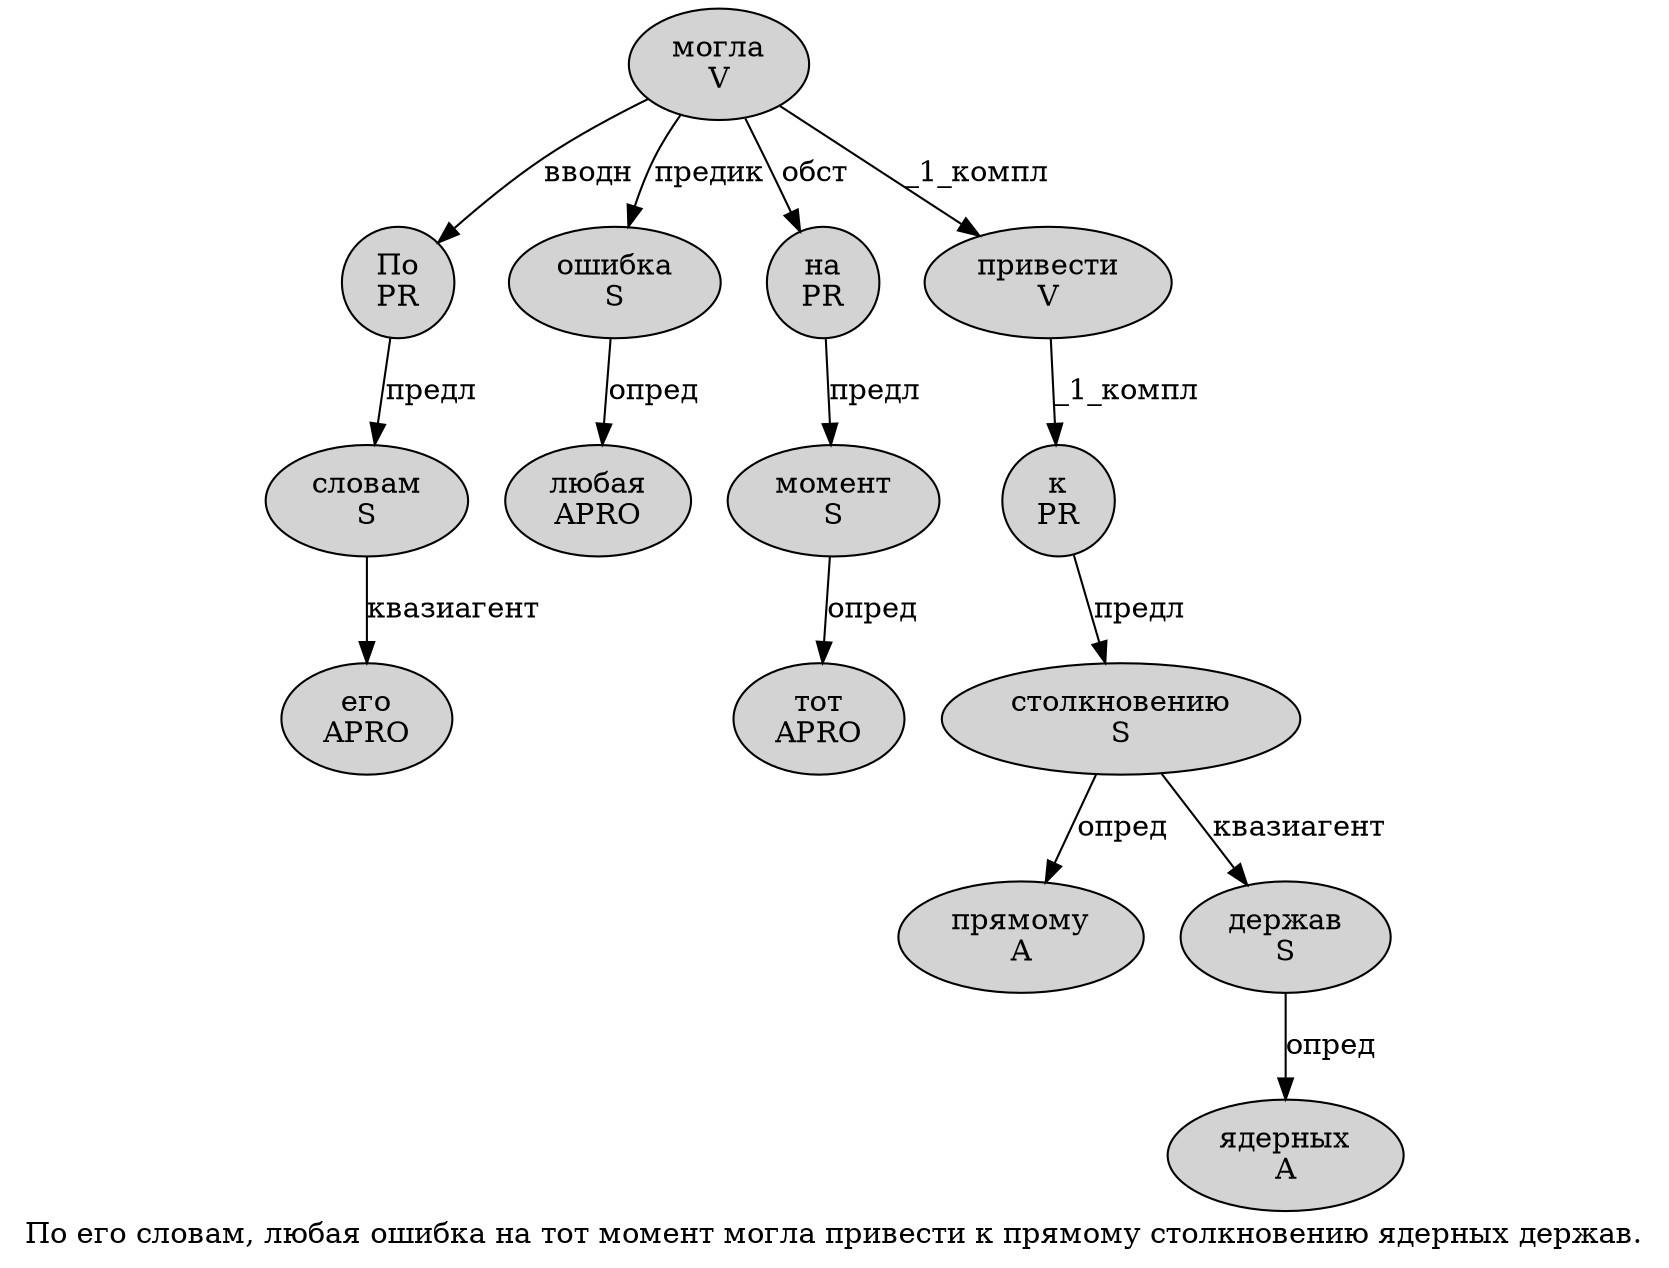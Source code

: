 digraph SENTENCE_1000 {
	graph [label="По его словам, любая ошибка на тот момент могла привести к прямому столкновению ядерных держав."]
	node [style=filled]
		0 [label="По
PR" color="" fillcolor=lightgray penwidth=1 shape=ellipse]
		1 [label="его
APRO" color="" fillcolor=lightgray penwidth=1 shape=ellipse]
		2 [label="словам
S" color="" fillcolor=lightgray penwidth=1 shape=ellipse]
		4 [label="любая
APRO" color="" fillcolor=lightgray penwidth=1 shape=ellipse]
		5 [label="ошибка
S" color="" fillcolor=lightgray penwidth=1 shape=ellipse]
		6 [label="на
PR" color="" fillcolor=lightgray penwidth=1 shape=ellipse]
		7 [label="тот
APRO" color="" fillcolor=lightgray penwidth=1 shape=ellipse]
		8 [label="момент
S" color="" fillcolor=lightgray penwidth=1 shape=ellipse]
		9 [label="могла
V" color="" fillcolor=lightgray penwidth=1 shape=ellipse]
		10 [label="привести
V" color="" fillcolor=lightgray penwidth=1 shape=ellipse]
		11 [label="к
PR" color="" fillcolor=lightgray penwidth=1 shape=ellipse]
		12 [label="прямому
A" color="" fillcolor=lightgray penwidth=1 shape=ellipse]
		13 [label="столкновению
S" color="" fillcolor=lightgray penwidth=1 shape=ellipse]
		14 [label="ядерных
A" color="" fillcolor=lightgray penwidth=1 shape=ellipse]
		15 [label="держав
S" color="" fillcolor=lightgray penwidth=1 shape=ellipse]
			5 -> 4 [label="опред"]
			0 -> 2 [label="предл"]
			15 -> 14 [label="опред"]
			2 -> 1 [label="квазиагент"]
			9 -> 0 [label="вводн"]
			9 -> 5 [label="предик"]
			9 -> 6 [label="обст"]
			9 -> 10 [label="_1_компл"]
			11 -> 13 [label="предл"]
			10 -> 11 [label="_1_компл"]
			13 -> 12 [label="опред"]
			13 -> 15 [label="квазиагент"]
			6 -> 8 [label="предл"]
			8 -> 7 [label="опред"]
}